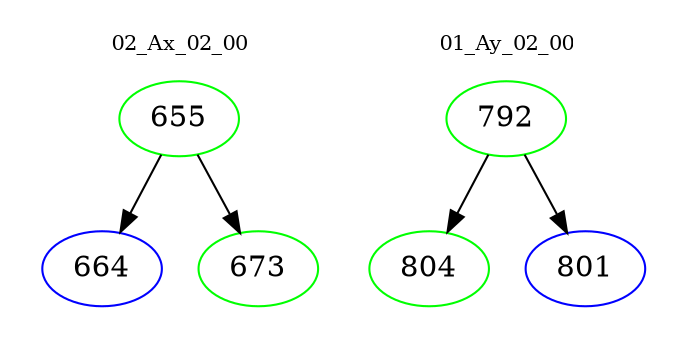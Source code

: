 digraph{
subgraph cluster_0 {
color = white
label = "02_Ax_02_00";
fontsize=10;
T0_655 [label="655", color="green"]
T0_655 -> T0_664 [color="black"]
T0_664 [label="664", color="blue"]
T0_655 -> T0_673 [color="black"]
T0_673 [label="673", color="green"]
}
subgraph cluster_1 {
color = white
label = "01_Ay_02_00";
fontsize=10;
T1_792 [label="792", color="green"]
T1_792 -> T1_804 [color="black"]
T1_804 [label="804", color="green"]
T1_792 -> T1_801 [color="black"]
T1_801 [label="801", color="blue"]
}
}
